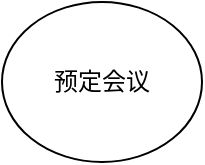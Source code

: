 <mxfile version="20.2.8" type="github">
  <diagram id="3YpMoLhUzwDuR2QkOn1u" name="第 1 页">
    <mxGraphModel dx="1320" dy="1151" grid="1" gridSize="10" guides="1" tooltips="1" connect="1" arrows="1" fold="1" page="1" pageScale="1" pageWidth="827" pageHeight="1169" math="0" shadow="0">
      <root>
        <mxCell id="0" />
        <mxCell id="1" parent="0" />
        <mxCell id="6UbjJTzrMqKHqa8Wt96P-3" value="预定会议" style="ellipse;whiteSpace=wrap;html=1;" vertex="1" parent="1">
          <mxGeometry x="40" y="10" width="100" height="80" as="geometry" />
        </mxCell>
      </root>
    </mxGraphModel>
  </diagram>
</mxfile>
